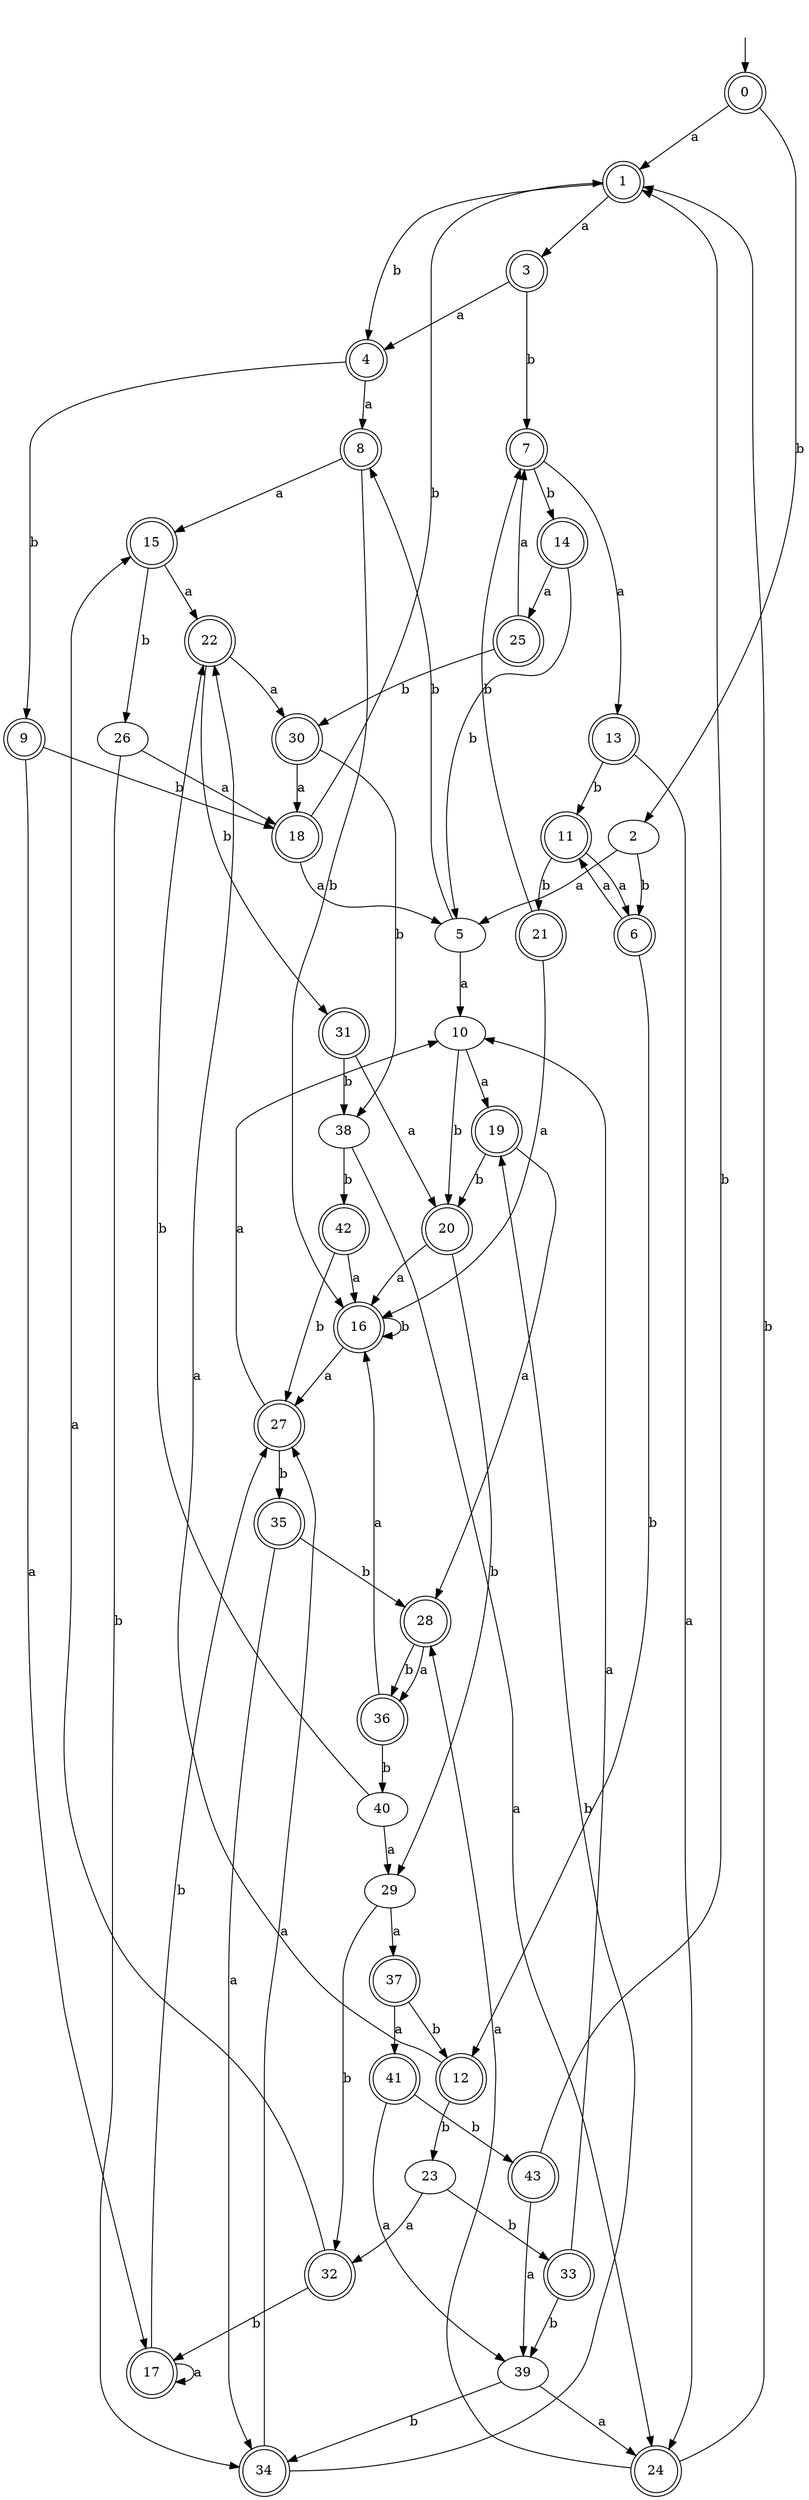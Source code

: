 digraph RandomDFA {
  __start0 [label="", shape=none];
  __start0 -> 0 [label=""];
  0 [shape=circle] [shape=doublecircle]
  0 -> 1 [label="a"]
  0 -> 2 [label="b"]
  1 [shape=doublecircle]
  1 -> 3 [label="a"]
  1 -> 4 [label="b"]
  2
  2 -> 5 [label="a"]
  2 -> 6 [label="b"]
  3 [shape=doublecircle]
  3 -> 4 [label="a"]
  3 -> 7 [label="b"]
  4 [shape=doublecircle]
  4 -> 8 [label="a"]
  4 -> 9 [label="b"]
  5
  5 -> 10 [label="a"]
  5 -> 8 [label="b"]
  6 [shape=doublecircle]
  6 -> 11 [label="a"]
  6 -> 12 [label="b"]
  7 [shape=doublecircle]
  7 -> 13 [label="a"]
  7 -> 14 [label="b"]
  8 [shape=doublecircle]
  8 -> 15 [label="a"]
  8 -> 16 [label="b"]
  9 [shape=doublecircle]
  9 -> 17 [label="a"]
  9 -> 18 [label="b"]
  10
  10 -> 19 [label="a"]
  10 -> 20 [label="b"]
  11 [shape=doublecircle]
  11 -> 6 [label="a"]
  11 -> 21 [label="b"]
  12 [shape=doublecircle]
  12 -> 22 [label="a"]
  12 -> 23 [label="b"]
  13 [shape=doublecircle]
  13 -> 24 [label="a"]
  13 -> 11 [label="b"]
  14 [shape=doublecircle]
  14 -> 25 [label="a"]
  14 -> 5 [label="b"]
  15 [shape=doublecircle]
  15 -> 22 [label="a"]
  15 -> 26 [label="b"]
  16 [shape=doublecircle]
  16 -> 27 [label="a"]
  16 -> 16 [label="b"]
  17 [shape=doublecircle]
  17 -> 17 [label="a"]
  17 -> 27 [label="b"]
  18 [shape=doublecircle]
  18 -> 5 [label="a"]
  18 -> 1 [label="b"]
  19 [shape=doublecircle]
  19 -> 28 [label="a"]
  19 -> 20 [label="b"]
  20 [shape=doublecircle]
  20 -> 16 [label="a"]
  20 -> 29 [label="b"]
  21 [shape=doublecircle]
  21 -> 16 [label="a"]
  21 -> 7 [label="b"]
  22 [shape=doublecircle]
  22 -> 30 [label="a"]
  22 -> 31 [label="b"]
  23
  23 -> 32 [label="a"]
  23 -> 33 [label="b"]
  24 [shape=doublecircle]
  24 -> 28 [label="a"]
  24 -> 1 [label="b"]
  25 [shape=doublecircle]
  25 -> 7 [label="a"]
  25 -> 30 [label="b"]
  26
  26 -> 18 [label="a"]
  26 -> 34 [label="b"]
  27 [shape=doublecircle]
  27 -> 10 [label="a"]
  27 -> 35 [label="b"]
  28 [shape=doublecircle]
  28 -> 36 [label="a"]
  28 -> 36 [label="b"]
  29
  29 -> 37 [label="a"]
  29 -> 32 [label="b"]
  30 [shape=doublecircle]
  30 -> 18 [label="a"]
  30 -> 38 [label="b"]
  31 [shape=doublecircle]
  31 -> 20 [label="a"]
  31 -> 38 [label="b"]
  32 [shape=doublecircle]
  32 -> 15 [label="a"]
  32 -> 17 [label="b"]
  33 [shape=doublecircle]
  33 -> 10 [label="a"]
  33 -> 39 [label="b"]
  34 [shape=doublecircle]
  34 -> 27 [label="a"]
  34 -> 19 [label="b"]
  35 [shape=doublecircle]
  35 -> 34 [label="a"]
  35 -> 28 [label="b"]
  36 [shape=doublecircle]
  36 -> 16 [label="a"]
  36 -> 40 [label="b"]
  37 [shape=doublecircle]
  37 -> 41 [label="a"]
  37 -> 12 [label="b"]
  38
  38 -> 24 [label="a"]
  38 -> 42 [label="b"]
  39
  39 -> 24 [label="a"]
  39 -> 34 [label="b"]
  40
  40 -> 29 [label="a"]
  40 -> 22 [label="b"]
  41 [shape=doublecircle]
  41 -> 39 [label="a"]
  41 -> 43 [label="b"]
  42 [shape=doublecircle]
  42 -> 16 [label="a"]
  42 -> 27 [label="b"]
  43 [shape=doublecircle]
  43 -> 39 [label="a"]
  43 -> 1 [label="b"]
}

